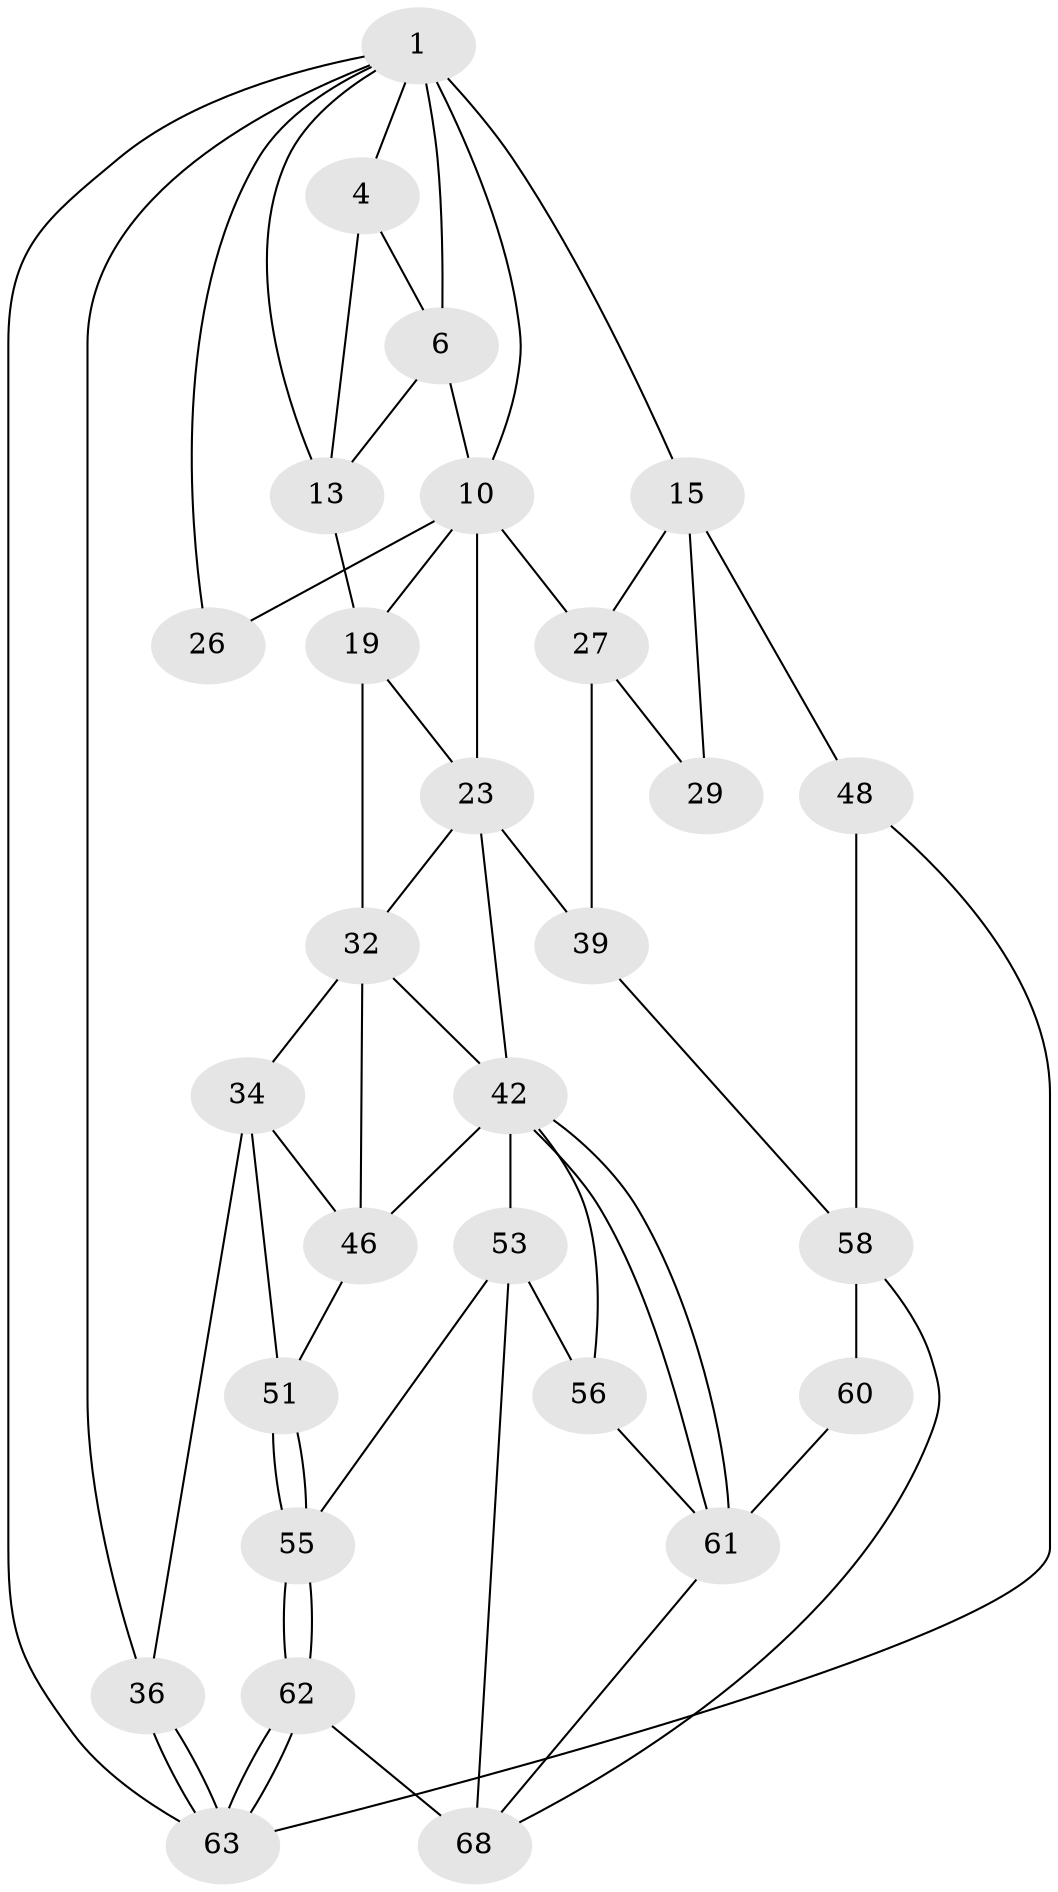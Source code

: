 // original degree distribution, {3: 0.056338028169014086, 4: 0.19718309859154928, 6: 0.2112676056338028, 5: 0.5352112676056338}
// Generated by graph-tools (version 1.1) at 2025/21/03/04/25 18:21:43]
// undirected, 28 vertices, 59 edges
graph export_dot {
graph [start="1"]
  node [color=gray90,style=filled];
  1 [pos="+0.39024145070000243+0",super="+5+2"];
  4 [pos="+0.27660531737406224+0",super="+8"];
  6 [pos="+0.3565748372542119+0.1844345279959955",super="+7"];
  10 [pos="+0.6562137284515482+0.18844626745914728",super="+21+11"];
  13 [pos="+0.043990607755739146+0.18450241702660258",super="+18"];
  15 [pos="+1+0.24863633251540435",super="+30"];
  19 [pos="+0.37056539383774906+0.3136388158796113",super="+20+25"];
  23 [pos="+0.649202239620639+0.4127722672516523",super="+24+41"];
  26 [pos="+0.9579239339971607+0.29985604438408153"];
  27 [pos="+0.8626004523873475+0.5228243439724355",super="+28+38"];
  29 [pos="+0.9156992071395086+0.43199871897638614",super="+31"];
  32 [pos="+0.2504401151223919+0.49334567479365715",super="+45+33"];
  34 [pos="+0.14341748683047817+0.5057209759941356",super="+47+35"];
  36 [pos="+0+0.5656913194747559"];
  39 [pos="+0.8737302736779301+0.7274732400739727",super="+40"];
  42 [pos="+0.539713308644478+0.6986731882768347",super="+43"];
  46 [pos="+0.2286418377067204+0.7173990270164072",super="+50"];
  48 [pos="+1+1"];
  51 [pos="+0.12559297626472224+0.8305315284053346"];
  53 [pos="+0.30361593232548445+0.8490881207601382",super="+57+54"];
  55 [pos="+0.04300059658198907+1"];
  56 [pos="+0.4450787664305679+0.8259484908709198"];
  58 [pos="+0.7353351691874733+0.8247207149667106",super="+59"];
  60 [pos="+0.6458472665494581+0.8570868517992332",super="+67"];
  61 [pos="+0.5943230393888272+0.8007733599854432",super="+65"];
  62 [pos="+0+1"];
  63 [pos="+0+1"];
  68 [pos="+0.3591842521751908+0.9808809967173021",super="+69"];
  1 -- 6;
  1 -- 4;
  1 -- 36;
  1 -- 10 [weight=2];
  1 -- 13;
  1 -- 15 [weight=2];
  1 -- 26;
  1 -- 63;
  4 -- 13;
  4 -- 6;
  6 -- 13;
  6 -- 10;
  10 -- 27;
  10 -- 26;
  10 -- 23;
  10 -- 19 [weight=2];
  13 -- 19;
  15 -- 48 [weight=2];
  15 -- 27;
  15 -- 29;
  19 -- 23;
  19 -- 32;
  23 -- 32;
  23 -- 42;
  23 -- 39;
  27 -- 29 [weight=2];
  27 -- 39;
  32 -- 46;
  32 -- 34;
  32 -- 42;
  34 -- 46;
  34 -- 51;
  34 -- 36;
  36 -- 63;
  36 -- 63;
  39 -- 58;
  42 -- 61;
  42 -- 61;
  42 -- 53;
  42 -- 56;
  42 -- 46;
  46 -- 51;
  48 -- 63;
  48 -- 58;
  51 -- 55;
  51 -- 55;
  53 -- 56;
  53 -- 68 [weight=2];
  53 -- 55;
  55 -- 62;
  55 -- 62;
  56 -- 61;
  58 -- 60 [weight=2];
  58 -- 68;
  60 -- 61 [weight=2];
  61 -- 68;
  62 -- 63;
  62 -- 63;
  62 -- 68;
}
